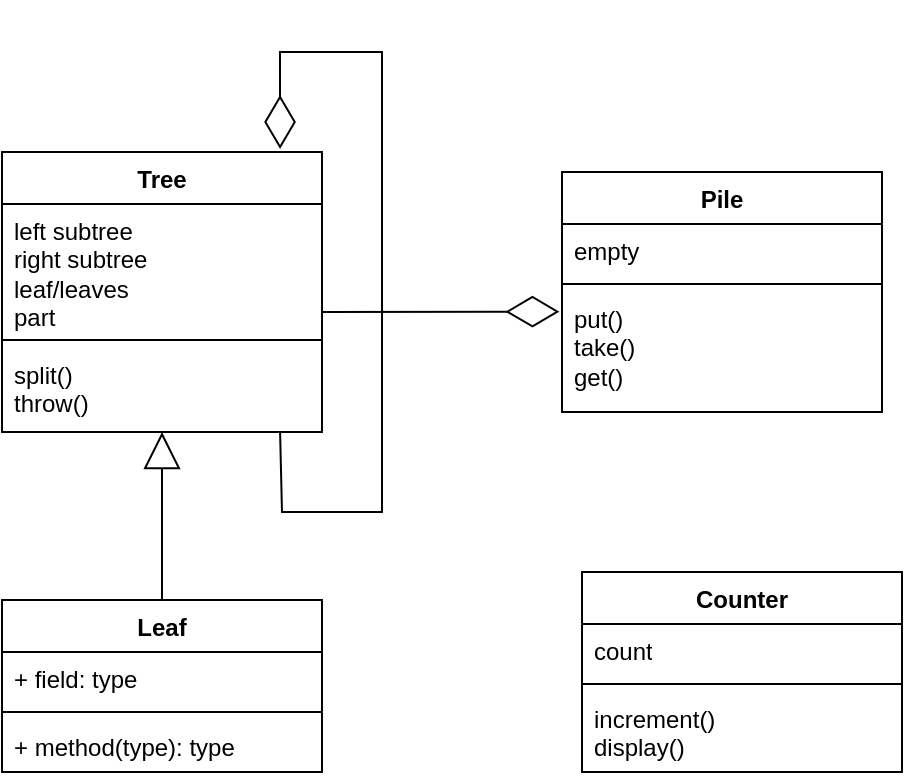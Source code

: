 <mxfile version="24.2.9" type="github">
  <diagram name="Страница — 1" id="dtzEapzKMnemivXaMPEk">
    <mxGraphModel dx="941" dy="515" grid="1" gridSize="10" guides="1" tooltips="1" connect="1" arrows="1" fold="1" page="1" pageScale="1" pageWidth="827" pageHeight="1169" math="0" shadow="0">
      <root>
        <mxCell id="0" />
        <mxCell id="1" parent="0" />
        <mxCell id="sWFpAdtklxmUq8GA6gXG-1" value="Counter" style="swimlane;fontStyle=1;align=center;verticalAlign=top;childLayout=stackLayout;horizontal=1;startSize=26;horizontalStack=0;resizeParent=1;resizeParentMax=0;resizeLast=0;collapsible=1;marginBottom=0;whiteSpace=wrap;html=1;" vertex="1" parent="1">
          <mxGeometry x="350" y="340" width="160" height="100" as="geometry" />
        </mxCell>
        <mxCell id="sWFpAdtklxmUq8GA6gXG-2" value="count" style="text;strokeColor=none;fillColor=none;align=left;verticalAlign=top;spacingLeft=4;spacingRight=4;overflow=hidden;rotatable=0;points=[[0,0.5],[1,0.5]];portConstraint=eastwest;whiteSpace=wrap;html=1;" vertex="1" parent="sWFpAdtklxmUq8GA6gXG-1">
          <mxGeometry y="26" width="160" height="26" as="geometry" />
        </mxCell>
        <mxCell id="sWFpAdtklxmUq8GA6gXG-3" value="" style="line;strokeWidth=1;fillColor=none;align=left;verticalAlign=middle;spacingTop=-1;spacingLeft=3;spacingRight=3;rotatable=0;labelPosition=right;points=[];portConstraint=eastwest;strokeColor=inherit;" vertex="1" parent="sWFpAdtklxmUq8GA6gXG-1">
          <mxGeometry y="52" width="160" height="8" as="geometry" />
        </mxCell>
        <mxCell id="sWFpAdtklxmUq8GA6gXG-4" value="&lt;div&gt;increment()&lt;/div&gt;&lt;div&gt;display()&lt;br&gt;&lt;/div&gt;" style="text;strokeColor=none;fillColor=none;align=left;verticalAlign=top;spacingLeft=4;spacingRight=4;overflow=hidden;rotatable=0;points=[[0,0.5],[1,0.5]];portConstraint=eastwest;whiteSpace=wrap;html=1;" vertex="1" parent="sWFpAdtklxmUq8GA6gXG-1">
          <mxGeometry y="60" width="160" height="40" as="geometry" />
        </mxCell>
        <mxCell id="sWFpAdtklxmUq8GA6gXG-5" value="Leaf" style="swimlane;fontStyle=1;align=center;verticalAlign=top;childLayout=stackLayout;horizontal=1;startSize=26;horizontalStack=0;resizeParent=1;resizeParentMax=0;resizeLast=0;collapsible=1;marginBottom=0;whiteSpace=wrap;html=1;" vertex="1" parent="1">
          <mxGeometry x="60" y="354" width="160" height="86" as="geometry" />
        </mxCell>
        <mxCell id="sWFpAdtklxmUq8GA6gXG-6" value="+ field: type" style="text;strokeColor=none;fillColor=none;align=left;verticalAlign=top;spacingLeft=4;spacingRight=4;overflow=hidden;rotatable=0;points=[[0,0.5],[1,0.5]];portConstraint=eastwest;whiteSpace=wrap;html=1;" vertex="1" parent="sWFpAdtklxmUq8GA6gXG-5">
          <mxGeometry y="26" width="160" height="26" as="geometry" />
        </mxCell>
        <mxCell id="sWFpAdtklxmUq8GA6gXG-7" value="" style="line;strokeWidth=1;fillColor=none;align=left;verticalAlign=middle;spacingTop=-1;spacingLeft=3;spacingRight=3;rotatable=0;labelPosition=right;points=[];portConstraint=eastwest;strokeColor=inherit;" vertex="1" parent="sWFpAdtklxmUq8GA6gXG-5">
          <mxGeometry y="52" width="160" height="8" as="geometry" />
        </mxCell>
        <mxCell id="sWFpAdtklxmUq8GA6gXG-8" value="+ method(type): type" style="text;strokeColor=none;fillColor=none;align=left;verticalAlign=top;spacingLeft=4;spacingRight=4;overflow=hidden;rotatable=0;points=[[0,0.5],[1,0.5]];portConstraint=eastwest;whiteSpace=wrap;html=1;" vertex="1" parent="sWFpAdtklxmUq8GA6gXG-5">
          <mxGeometry y="60" width="160" height="26" as="geometry" />
        </mxCell>
        <mxCell id="sWFpAdtklxmUq8GA6gXG-9" value="Tree" style="swimlane;fontStyle=1;align=center;verticalAlign=top;childLayout=stackLayout;horizontal=1;startSize=26;horizontalStack=0;resizeParent=1;resizeParentMax=0;resizeLast=0;collapsible=1;marginBottom=0;whiteSpace=wrap;html=1;" vertex="1" parent="1">
          <mxGeometry x="60" y="130" width="160" height="140" as="geometry" />
        </mxCell>
        <mxCell id="sWFpAdtklxmUq8GA6gXG-10" value="&lt;div&gt;left subtree&lt;/div&gt;&lt;div&gt;right subtree&lt;/div&gt;&lt;div&gt;leaf/leaves&lt;/div&gt;&lt;div&gt;part&lt;br&gt;&lt;/div&gt;" style="text;strokeColor=none;fillColor=none;align=left;verticalAlign=top;spacingLeft=4;spacingRight=4;overflow=hidden;rotatable=0;points=[[0,0.5],[1,0.5]];portConstraint=eastwest;whiteSpace=wrap;html=1;" vertex="1" parent="sWFpAdtklxmUq8GA6gXG-9">
          <mxGeometry y="26" width="160" height="64" as="geometry" />
        </mxCell>
        <mxCell id="sWFpAdtklxmUq8GA6gXG-11" value="" style="line;strokeWidth=1;fillColor=none;align=left;verticalAlign=middle;spacingTop=-1;spacingLeft=3;spacingRight=3;rotatable=0;labelPosition=right;points=[];portConstraint=eastwest;strokeColor=inherit;" vertex="1" parent="sWFpAdtklxmUq8GA6gXG-9">
          <mxGeometry y="90" width="160" height="8" as="geometry" />
        </mxCell>
        <mxCell id="sWFpAdtklxmUq8GA6gXG-12" value="&lt;div&gt;split()&lt;/div&gt;&lt;div&gt;throw()&lt;br&gt;&lt;/div&gt;" style="text;strokeColor=none;fillColor=none;align=left;verticalAlign=top;spacingLeft=4;spacingRight=4;overflow=hidden;rotatable=0;points=[[0,0.5],[1,0.5]];portConstraint=eastwest;whiteSpace=wrap;html=1;" vertex="1" parent="sWFpAdtklxmUq8GA6gXG-9">
          <mxGeometry y="98" width="160" height="42" as="geometry" />
        </mxCell>
        <mxCell id="sWFpAdtklxmUq8GA6gXG-21" value="" style="endArrow=diamondThin;endFill=0;endSize=24;html=1;rounded=0;exitX=0.869;exitY=0.996;exitDx=0;exitDy=0;exitPerimeter=0;entryX=0.869;entryY=-0.011;entryDx=0;entryDy=0;entryPerimeter=0;" edge="1" parent="sWFpAdtklxmUq8GA6gXG-9" source="sWFpAdtklxmUq8GA6gXG-12" target="sWFpAdtklxmUq8GA6gXG-9">
          <mxGeometry width="160" relative="1" as="geometry">
            <mxPoint x="170" y="90" as="sourcePoint" />
            <mxPoint x="110" y="-20" as="targetPoint" />
            <Array as="points">
              <mxPoint x="140" y="180" />
              <mxPoint x="190" y="180" />
              <mxPoint x="190" y="-50" />
              <mxPoint x="170" y="-50" />
              <mxPoint x="139" y="-50" />
            </Array>
          </mxGeometry>
        </mxCell>
        <mxCell id="sWFpAdtklxmUq8GA6gXG-13" value="Pile" style="swimlane;fontStyle=1;align=center;verticalAlign=top;childLayout=stackLayout;horizontal=1;startSize=26;horizontalStack=0;resizeParent=1;resizeParentMax=0;resizeLast=0;collapsible=1;marginBottom=0;whiteSpace=wrap;html=1;" vertex="1" parent="1">
          <mxGeometry x="340" y="140" width="160" height="120" as="geometry" />
        </mxCell>
        <mxCell id="sWFpAdtklxmUq8GA6gXG-14" value="empty" style="text;strokeColor=none;fillColor=none;align=left;verticalAlign=top;spacingLeft=4;spacingRight=4;overflow=hidden;rotatable=0;points=[[0,0.5],[1,0.5]];portConstraint=eastwest;whiteSpace=wrap;html=1;" vertex="1" parent="sWFpAdtklxmUq8GA6gXG-13">
          <mxGeometry y="26" width="160" height="26" as="geometry" />
        </mxCell>
        <mxCell id="sWFpAdtklxmUq8GA6gXG-15" value="" style="line;strokeWidth=1;fillColor=none;align=left;verticalAlign=middle;spacingTop=-1;spacingLeft=3;spacingRight=3;rotatable=0;labelPosition=right;points=[];portConstraint=eastwest;strokeColor=inherit;" vertex="1" parent="sWFpAdtklxmUq8GA6gXG-13">
          <mxGeometry y="52" width="160" height="8" as="geometry" />
        </mxCell>
        <mxCell id="sWFpAdtklxmUq8GA6gXG-16" value="&lt;div&gt;put()&lt;/div&gt;&lt;div&gt;take()&lt;/div&gt;&lt;div&gt;get()&lt;br&gt;&lt;/div&gt;" style="text;strokeColor=none;fillColor=none;align=left;verticalAlign=top;spacingLeft=4;spacingRight=4;overflow=hidden;rotatable=0;points=[[0,0.5],[1,0.5]];portConstraint=eastwest;whiteSpace=wrap;html=1;" vertex="1" parent="sWFpAdtklxmUq8GA6gXG-13">
          <mxGeometry y="60" width="160" height="60" as="geometry" />
        </mxCell>
        <mxCell id="sWFpAdtklxmUq8GA6gXG-17" value="" style="endArrow=block;endSize=16;endFill=0;html=1;rounded=0;exitX=0.5;exitY=0;exitDx=0;exitDy=0;" edge="1" parent="1" source="sWFpAdtklxmUq8GA6gXG-5" target="sWFpAdtklxmUq8GA6gXG-12">
          <mxGeometry width="160" relative="1" as="geometry">
            <mxPoint x="330" y="280" as="sourcePoint" />
            <mxPoint x="490" y="280" as="targetPoint" />
          </mxGeometry>
        </mxCell>
        <mxCell id="sWFpAdtklxmUq8GA6gXG-19" value="" style="endArrow=diamondThin;endFill=0;endSize=24;html=1;rounded=0;entryX=-0.008;entryY=0.164;entryDx=0;entryDy=0;entryPerimeter=0;" edge="1" parent="1" target="sWFpAdtklxmUq8GA6gXG-16">
          <mxGeometry width="160" relative="1" as="geometry">
            <mxPoint x="220" y="210" as="sourcePoint" />
            <mxPoint x="400" y="210" as="targetPoint" />
          </mxGeometry>
        </mxCell>
      </root>
    </mxGraphModel>
  </diagram>
</mxfile>
